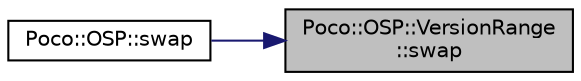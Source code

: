 digraph "Poco::OSP::VersionRange::swap"
{
 // LATEX_PDF_SIZE
  edge [fontname="Helvetica",fontsize="10",labelfontname="Helvetica",labelfontsize="10"];
  node [fontname="Helvetica",fontsize="10",shape=record];
  rankdir="RL";
  Node1 [label="Poco::OSP::VersionRange\l::swap",height=0.2,width=0.4,color="black", fillcolor="grey75", style="filled", fontcolor="black",tooltip="Assigns another VersionRange."];
  Node1 -> Node2 [dir="back",color="midnightblue",fontsize="10",style="solid",fontname="Helvetica"];
  Node2 [label="Poco::OSP::swap",height=0.2,width=0.4,color="black", fillcolor="white", style="filled",URL="$namespacePoco_1_1OSP.html#a09586b59cf89265f78e901b9d3cb680b",tooltip=" "];
}
